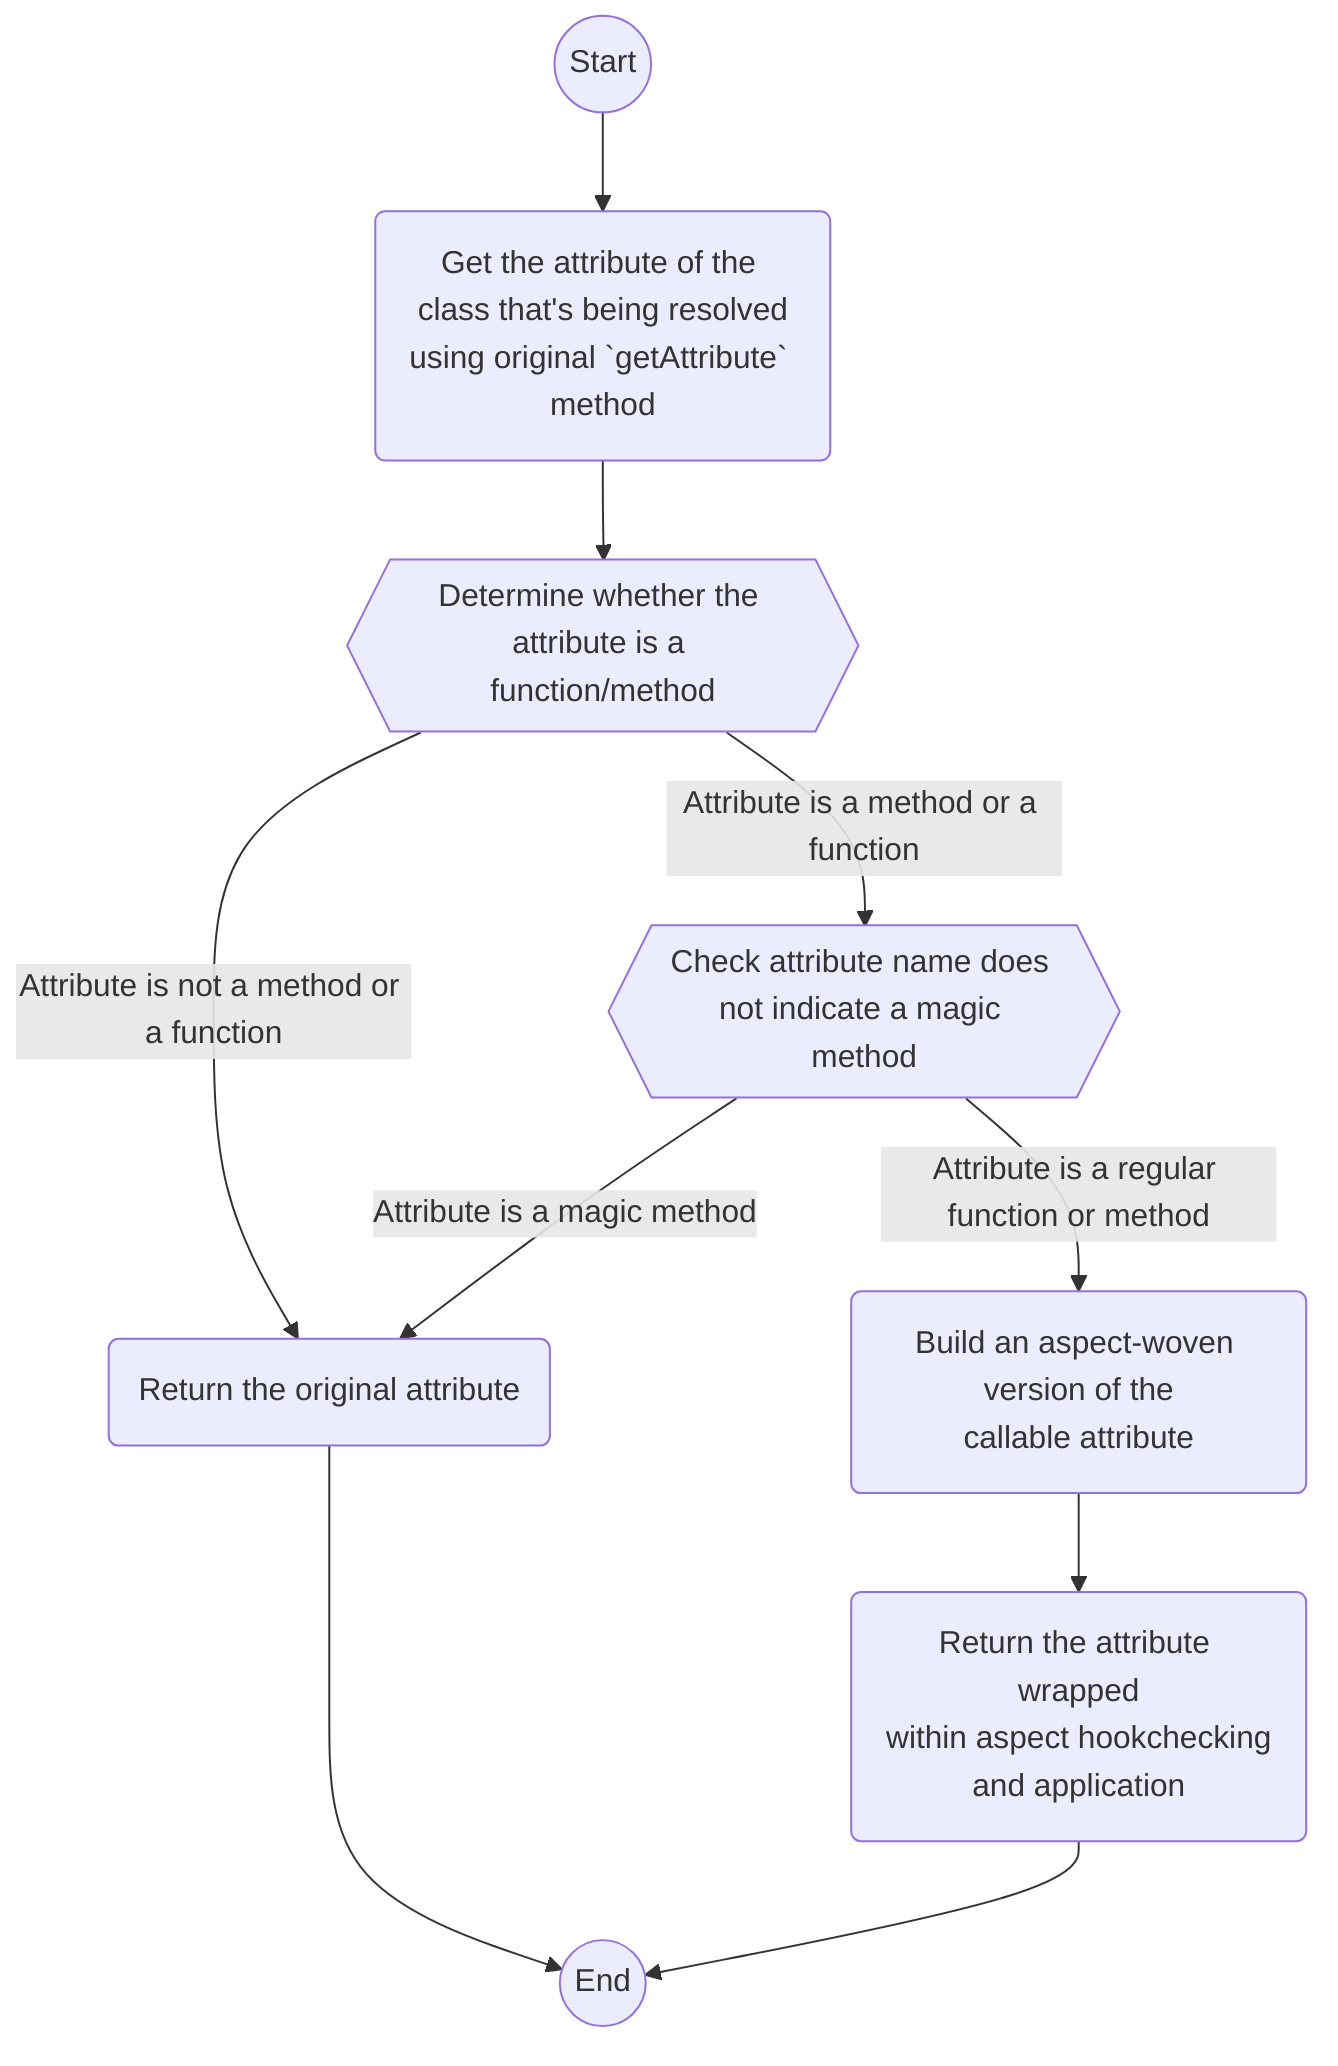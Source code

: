 flowchart TD
    start((Start))
    getattr(Get the attribute of the class that's being resolved\nusing original `getAttribute` method)
    determineType{{Determine whether the attribute is a function/method}}
    notCallable(Return the original attribute)
    ensureNotMagicMethod{{Check attribute name does not indicate a magic method}}
    callableAttr(Build an aspect-woven version of the\ncallable attribute)
    returnWrappedAttr(Return the attribute wrapped\nwithin aspect hookchecking\nand application)
    endProc((End))

    getattr-->determineType
    determineType-->|Attribute is not a method or a function|notCallable
    determineType-->|Attribute is a method or a function|ensureNotMagicMethod
    ensureNotMagicMethod-->|Attribute is a magic method|notCallable
    ensureNotMagicMethod-->|Attribute is a regular function or method|callableAttr
    callableAttr-->returnWrappedAttr

    start-->getattr
    notCallable-->endProc
    returnWrappedAttr-->endProc